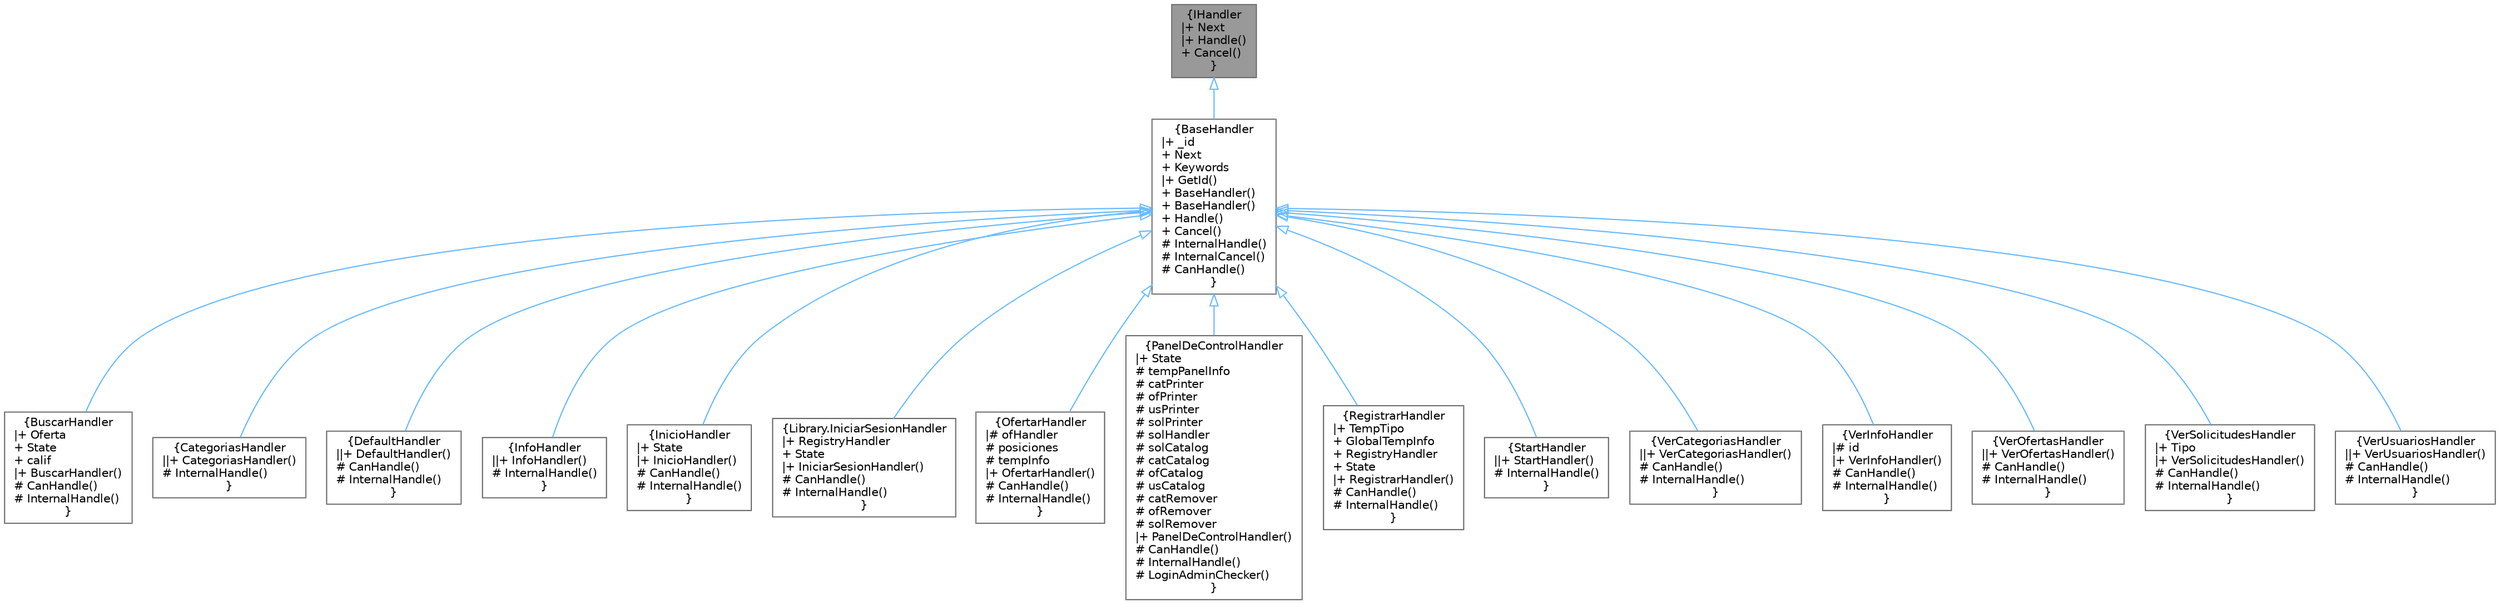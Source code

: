 digraph "IHandler"
{
 // INTERACTIVE_SVG=YES
 // LATEX_PDF_SIZE
  bgcolor="transparent";
  edge [fontname=Helvetica,fontsize=10,labelfontname=Helvetica,labelfontsize=10];
  node [fontname=Helvetica,fontsize=10,shape=box,height=0.2,width=0.4];
  Node1 [label="{IHandler\n|+ Next\l|+ Handle()\l+ Cancel()\l}",height=0.2,width=0.4,color="gray40", fillcolor="grey60", style="filled", fontcolor="black",tooltip="Interfaz para implementar el patrón Chain of Responsibility. En ese patrón se pasa un mensaje a travé..."];
  Node1 -> Node2 [dir="back",color="steelblue1",style="solid",arrowtail="onormal"];
  Node2 [label="{BaseHandler\n|+ _id\l+ Next\l+ Keywords\l|+ GetId()\l+ BaseHandler()\l+ BaseHandler()\l+ Handle()\l+ Cancel()\l# InternalHandle()\l# InternalCancel()\l# CanHandle()\l}",height=0.2,width=0.4,color="gray40", fillcolor="white", style="filled",URL="$classBaseHandler.html",tooltip="Clase base para implementar el patrón Chain of Responsibility. En ese patrón se pasa un mensaje a tra..."];
  Node2 -> Node3 [dir="back",color="steelblue1",style="solid",arrowtail="onormal"];
  Node3 [label="{BuscarHandler\n|+ Oferta\l+ State\l+ calif\l|+ BuscarHandler()\l# CanHandle()\l# InternalHandle()\l}",height=0.2,width=0.4,color="gray40", fillcolor="white", style="filled",URL="$classBuscarHandler.html",tooltip="Muestra una lista de OfertaDeServicio disponibles según su ID y el trabajo. El usuario puede seleccio..."];
  Node2 -> Node4 [dir="back",color="steelblue1",style="solid",arrowtail="onormal"];
  Node4 [label="{CategoriasHandler\n||+ CategoriasHandler()\l# InternalHandle()\l}",height=0.2,width=0.4,color="gray40", fillcolor="white", style="filled",URL="$classCategoriasHandler.html",tooltip="IHandler del patrón Chain of Responsibility que implementa lee la palabra categoria/s y muestra al us..."];
  Node2 -> Node5 [dir="back",color="steelblue1",style="solid",arrowtail="onormal"];
  Node5 [label="{DefaultHandler\n||+ DefaultHandler()\l# CanHandle()\l# InternalHandle()\l}",height=0.2,width=0.4,color="gray40", fillcolor="white", style="filled",URL="$classDefaultHandler.html",tooltip="IHandler \"default\", procesa una respuesta a cualquier mensaje que no lo haga otro handler."];
  Node2 -> Node6 [dir="back",color="steelblue1",style="solid",arrowtail="onormal"];
  Node6 [label="{InfoHandler\n||+ InfoHandler()\l# InternalHandle()\l}",height=0.2,width=0.4,color="gray40", fillcolor="white", style="filled",URL="$classInfoHandler.html",tooltip="Un \"handler\" del patrón Chain of Responsibility que lee el comando \"info\"."];
  Node2 -> Node7 [dir="back",color="steelblue1",style="solid",arrowtail="onormal"];
  Node7 [label="{InicioHandler\n|+ State\l|+ InicioHandler()\l# CanHandle()\l# InternalHandle()\l}",height=0.2,width=0.4,color="gray40", fillcolor="white", style="filled",URL="$classInicioHandler.html",tooltip="Dependiendo del TipoDeUsuario del Usuario muestra distintas opciones. Para un Trabajador muestra Ofer..."];
  Node2 -> Node8 [dir="back",color="steelblue1",style="solid",arrowtail="onormal"];
  Node8 [label="{Library.IniciarSesionHandler\n|+ RegistryHandler\l+ State\l|+ IniciarSesionHandler()\l# CanHandle()\l# InternalHandle()\l}",height=0.2,width=0.4,color="gray40", fillcolor="white", style="filled",URL="$classLibrary_1_1IniciarSesionHandler.html",tooltip="Solicita al usuario su Nick y su Contraseña y si coinciden con la base de datos pasa a InicioHandler."];
  Node2 -> Node9 [dir="back",color="steelblue1",style="solid",arrowtail="onormal"];
  Node9 [label="{OfertarHandler\n|# ofHandler\l# posiciones\l# tempInfo\l|+ OfertarHandler()\l# CanHandle()\l# InternalHandle()\l}",height=0.2,width=0.4,color="gray40", fillcolor="white", style="filled",URL="$classOfertarHandler.html",tooltip="Permite a un Trabajador crear una oferta de servicio, mediante lo cual se le pedirá la categoría en l..."];
  Node2 -> Node10 [dir="back",color="steelblue1",style="solid",arrowtail="onormal"];
  Node10 [label="{PanelDeControlHandler\n|+ State\l# tempPanelInfo\l# catPrinter\l# ofPrinter\l# usPrinter\l# solPrinter\l# solHandler\l# solCatalog\l# catCatalog\l# ofCatalog\l# usCatalog\l# catRemover\l# ofRemover\l# solRemover\l|+ PanelDeControlHandler()\l# CanHandle()\l# InternalHandle()\l# LoginAdminChecker()\l}",height=0.2,width=0.4,color="gray40", fillcolor="white", style="filled",URL="$classPanelDeControlHandler.html",tooltip="Se fija si el Telegram ID de la persona corresponde a un administrador y le pide su contraseña de adm..."];
  Node2 -> Node11 [dir="back",color="steelblue1",style="solid",arrowtail="onormal"];
  Node11 [label="{RegistrarHandler\n|+ TempTipo\l+ GlobalTempInfo\l+ RegistryHandler\l+ State\l|+ RegistrarHandler()\l# CanHandle()\l# InternalHandle()\l}",height=0.2,width=0.4,color="gray40", fillcolor="white", style="filled",URL="$classRegistrarHandler.html",tooltip="Handler para manejar el ingreso de datos del Usuario."];
  Node2 -> Node12 [dir="back",color="steelblue1",style="solid",arrowtail="onormal"];
  Node12 [label="{StartHandler\n||+ StartHandler()\l# InternalHandle()\l}",height=0.2,width=0.4,color="gray40", fillcolor="white", style="filled",URL="$classStartHandler.html",tooltip="Un \"handler\" del patrón Chain of Responsibility que lee la palabra \"start\", o el comando /start,..."];
  Node2 -> Node13 [dir="back",color="steelblue1",style="solid",arrowtail="onormal"];
  Node13 [label="{VerCategoriasHandler\n||+ VerCategoriasHandler()\l# CanHandle()\l# InternalHandle()\l}",height=0.2,width=0.4,color="gray40", fillcolor="white", style="filled",URL="$classVerCategoriasHandler.html",tooltip="IHandler del patrón Chain of Responsibility que implementa lee la palabra categoria/s y muestra al us..."];
  Node2 -> Node14 [dir="back",color="steelblue1",style="solid",arrowtail="onormal"];
  Node14 [label="{VerInfoHandler\n|# id\l|+ VerInfoHandler()\l# CanHandle()\l# InternalHandle()\l}",height=0.2,width=0.4,color="gray40", fillcolor="white", style="filled",URL="$classVerInfoHandler.html",tooltip="Muestra toda la información correspondiente al Usuario que tiene la sesión iniciada,..."];
  Node2 -> Node15 [dir="back",color="steelblue1",style="solid",arrowtail="onormal"];
  Node15 [label="{VerOfertasHandler\n||+ VerOfertasHandler()\l# CanHandle()\l# InternalHandle()\l}",height=0.2,width=0.4,color="gray40", fillcolor="white", style="filled",URL="$classVerOfertasHandler.html",tooltip="Presenta al trabajador cada OfertaDeServicio vigente ligada al mismo y le permite calificar al Emplea..."];
  Node2 -> Node16 [dir="back",color="steelblue1",style="solid",arrowtail="onormal"];
  Node16 [label="{VerSolicitudesHandler\n|+ Tipo\l|+ VerSolicitudesHandler()\l# CanHandle()\l# InternalHandle()\l}",height=0.2,width=0.4,color="gray40", fillcolor="white", style="filled",URL="$classVerSolicitudesHandler.html",tooltip="Muestra cada Solicitud no-finalizada que esté ligada al Empleador que tenga la sesión iniciada y le p..."];
  Node2 -> Node17 [dir="back",color="steelblue1",style="solid",arrowtail="onormal"];
  Node17 [label="{VerUsuariosHandler\n||+ VerUsuariosHandler()\l# CanHandle()\l# InternalHandle()\l}",height=0.2,width=0.4,color="gray40", fillcolor="white", style="filled",URL="$classVerUsuariosHandler.html",tooltip="Muestra al administrador una lista de cada Usuario registrado y le da la opción de dar de baja a algu..."];
}
